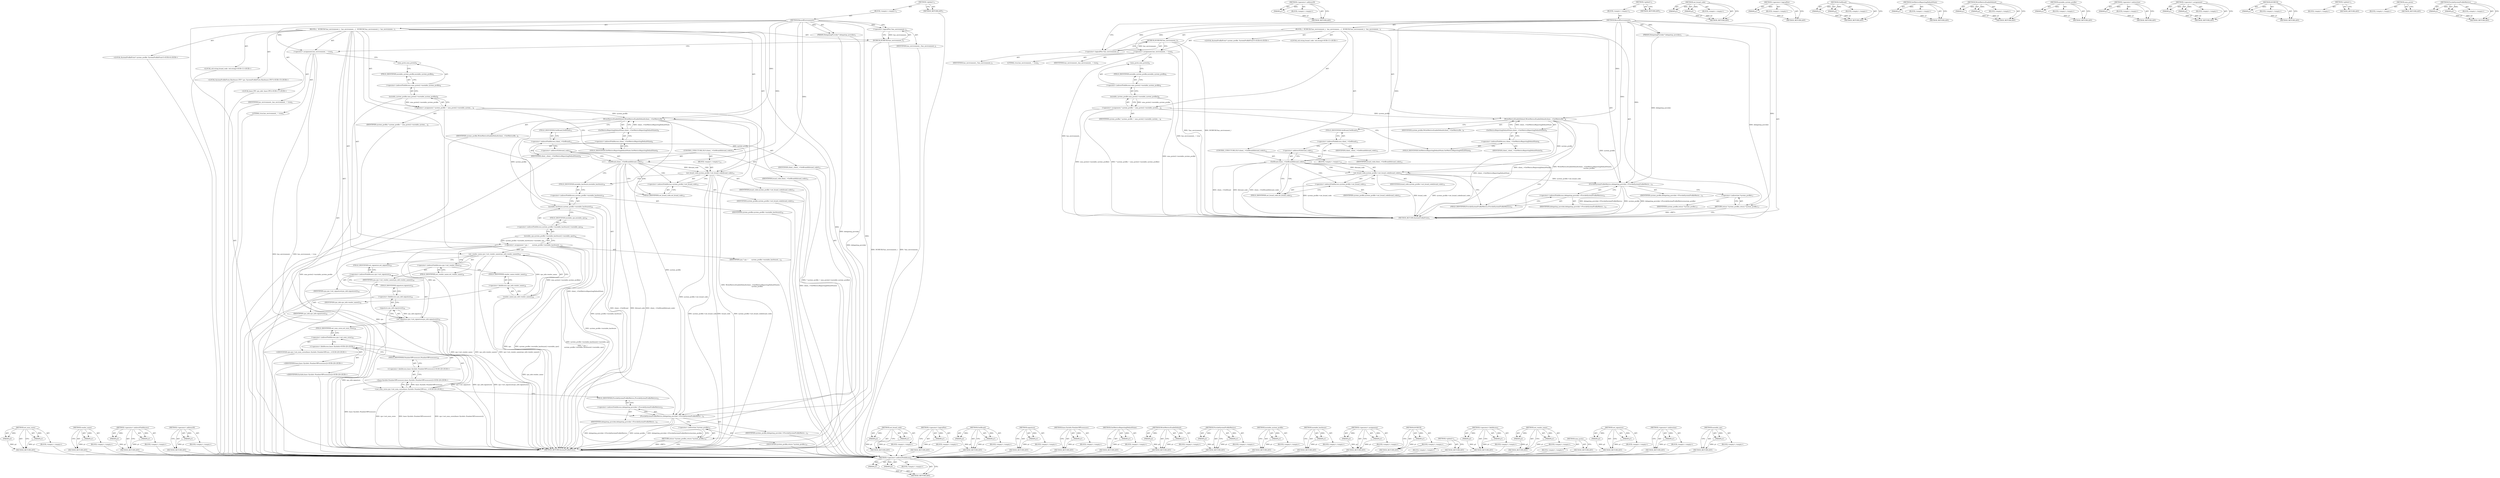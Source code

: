 digraph "ProvideSystemProfileMetrics" {
vulnerable_199 [label=<(METHOD,set_num_cores)>];
vulnerable_200 [label=<(PARAM,p1)>];
vulnerable_201 [label=<(PARAM,p2)>];
vulnerable_202 [label=<(BLOCK,&lt;empty&gt;,&lt;empty&gt;)>];
vulnerable_203 [label=<(METHOD_RETURN,ANY)>];
vulnerable_181 [label=<(METHOD,vendor_name)>];
vulnerable_182 [label=<(PARAM,p1)>];
vulnerable_183 [label=<(BLOCK,&lt;empty&gt;,&lt;empty&gt;)>];
vulnerable_184 [label=<(METHOD_RETURN,ANY)>];
vulnerable_137 [label=<(METHOD,&lt;operator&gt;.indirectFieldAccess)>];
vulnerable_138 [label=<(PARAM,p1)>];
vulnerable_139 [label=<(PARAM,p2)>];
vulnerable_140 [label=<(BLOCK,&lt;empty&gt;,&lt;empty&gt;)>];
vulnerable_141 [label=<(METHOD_RETURN,ANY)>];
vulnerable_159 [label=<(METHOD,&lt;operator&gt;.addressOf)>];
vulnerable_160 [label=<(PARAM,p1)>];
vulnerable_161 [label=<(BLOCK,&lt;empty&gt;,&lt;empty&gt;)>];
vulnerable_162 [label=<(METHOD_RETURN,ANY)>];
vulnerable_6 [label=<(METHOD,&lt;global&gt;)<SUB>1</SUB>>];
vulnerable_7 [label=<(BLOCK,&lt;empty&gt;,&lt;empty&gt;)<SUB>1</SUB>>];
vulnerable_8 [label=<(METHOD,RecordEnvironment)<SUB>1</SUB>>];
vulnerable_9 [label=<(PARAM,DelegatingProvider* delegating_provider)<SUB>2</SUB>>];
vulnerable_10 [label=<(BLOCK,{
  DCHECK(!has_environment_);
  has_environmen...,{
  DCHECK(!has_environment_);
  has_environmen...)<SUB>2</SUB>>];
vulnerable_11 [label=<(DCHECK,DCHECK(!has_environment_))<SUB>3</SUB>>];
vulnerable_12 [label=<(&lt;operator&gt;.logicalNot,!has_environment_)<SUB>3</SUB>>];
vulnerable_13 [label=<(IDENTIFIER,has_environment_,!has_environment_)<SUB>3</SUB>>];
vulnerable_14 [label=<(&lt;operator&gt;.assignment,has_environment_ = true)<SUB>4</SUB>>];
vulnerable_15 [label=<(IDENTIFIER,has_environment_,has_environment_ = true)<SUB>4</SUB>>];
vulnerable_16 [label=<(LITERAL,true,has_environment_ = true)<SUB>4</SUB>>];
vulnerable_17 [label="<(LOCAL,SystemProfileProto* system_profile: SystemProfileProto*)<SUB>6</SUB>>"];
vulnerable_18 [label=<(&lt;operator&gt;.assignment,* system_profile = uma_proto()-&gt;mutable_system_...)<SUB>6</SUB>>];
vulnerable_19 [label=<(IDENTIFIER,system_profile,* system_profile = uma_proto()-&gt;mutable_system_...)<SUB>6</SUB>>];
vulnerable_20 [label=<(mutable_system_profile,uma_proto()-&gt;mutable_system_profile())<SUB>6</SUB>>];
vulnerable_21 [label=<(&lt;operator&gt;.indirectFieldAccess,uma_proto()-&gt;mutable_system_profile)<SUB>6</SUB>>];
vulnerable_22 [label=<(uma_proto,uma_proto())<SUB>6</SUB>>];
vulnerable_23 [label=<(FIELD_IDENTIFIER,mutable_system_profile,mutable_system_profile)<SUB>6</SUB>>];
vulnerable_24 [label=<(WriteMetricsEnableDefault,WriteMetricsEnableDefault(client_-&gt;GetMetricsRe...)<SUB>8</SUB>>];
vulnerable_25 [label=<(GetMetricsReportingDefaultState,client_-&gt;GetMetricsReportingDefaultState())<SUB>8</SUB>>];
vulnerable_26 [label=<(&lt;operator&gt;.indirectFieldAccess,client_-&gt;GetMetricsReportingDefaultState)<SUB>8</SUB>>];
vulnerable_27 [label=<(IDENTIFIER,client_,client_-&gt;GetMetricsReportingDefaultState())<SUB>8</SUB>>];
vulnerable_28 [label=<(FIELD_IDENTIFIER,GetMetricsReportingDefaultState,GetMetricsReportingDefaultState)<SUB>8</SUB>>];
vulnerable_29 [label=<(IDENTIFIER,system_profile,WriteMetricsEnableDefault(client_-&gt;GetMetricsRe...)<SUB>9</SUB>>];
vulnerable_30 [label="<(LOCAL,std.string brand_code: std.string)<SUB>11</SUB>>"];
vulnerable_31 [label=<(CONTROL_STRUCTURE,IF,if (client_-&gt;GetBrand(&amp;brand_code)))<SUB>12</SUB>>];
vulnerable_32 [label=<(GetBrand,client_-&gt;GetBrand(&amp;brand_code))<SUB>12</SUB>>];
vulnerable_33 [label=<(&lt;operator&gt;.indirectFieldAccess,client_-&gt;GetBrand)<SUB>12</SUB>>];
vulnerable_34 [label=<(IDENTIFIER,client_,client_-&gt;GetBrand(&amp;brand_code))<SUB>12</SUB>>];
vulnerable_35 [label=<(FIELD_IDENTIFIER,GetBrand,GetBrand)<SUB>12</SUB>>];
vulnerable_36 [label=<(&lt;operator&gt;.addressOf,&amp;brand_code)<SUB>12</SUB>>];
vulnerable_37 [label=<(IDENTIFIER,brand_code,client_-&gt;GetBrand(&amp;brand_code))<SUB>12</SUB>>];
vulnerable_38 [label=<(BLOCK,&lt;empty&gt;,&lt;empty&gt;)<SUB>13</SUB>>];
vulnerable_39 [label=<(set_brand_code,system_profile-&gt;set_brand_code(brand_code))<SUB>13</SUB>>];
vulnerable_40 [label=<(&lt;operator&gt;.indirectFieldAccess,system_profile-&gt;set_brand_code)<SUB>13</SUB>>];
vulnerable_41 [label=<(IDENTIFIER,system_profile,system_profile-&gt;set_brand_code(brand_code))<SUB>13</SUB>>];
vulnerable_42 [label=<(FIELD_IDENTIFIER,set_brand_code,set_brand_code)<SUB>13</SUB>>];
vulnerable_43 [label=<(IDENTIFIER,brand_code,system_profile-&gt;set_brand_code(brand_code))<SUB>13</SUB>>];
vulnerable_44 [label="<(LOCAL,SystemProfileProto.Hardware.CPU* cpu: SystemProfileProto.Hardware.CPU*)<SUB>15</SUB>>"];
vulnerable_45 [label=<(&lt;operator&gt;.assignment,* cpu =
      system_profile-&gt;mutable_hardware(...)<SUB>15</SUB>>];
vulnerable_46 [label=<(IDENTIFIER,cpu,* cpu =
      system_profile-&gt;mutable_hardware(...)<SUB>15</SUB>>];
vulnerable_47 [label=<(mutable_cpu,system_profile-&gt;mutable_hardware()-&gt;mutable_cpu())<SUB>16</SUB>>];
vulnerable_48 [label=<(&lt;operator&gt;.indirectFieldAccess,system_profile-&gt;mutable_hardware()-&gt;mutable_cpu)<SUB>16</SUB>>];
vulnerable_49 [label=<(mutable_hardware,system_profile-&gt;mutable_hardware())<SUB>16</SUB>>];
vulnerable_50 [label=<(&lt;operator&gt;.indirectFieldAccess,system_profile-&gt;mutable_hardware)<SUB>16</SUB>>];
vulnerable_51 [label=<(IDENTIFIER,system_profile,system_profile-&gt;mutable_hardware())<SUB>16</SUB>>];
vulnerable_52 [label=<(FIELD_IDENTIFIER,mutable_hardware,mutable_hardware)<SUB>16</SUB>>];
vulnerable_53 [label=<(FIELD_IDENTIFIER,mutable_cpu,mutable_cpu)<SUB>16</SUB>>];
vulnerable_54 [label="<(LOCAL,base.CPU cpu_info: base.CPU)<SUB>17</SUB>>"];
vulnerable_55 [label=<(set_vendor_name,cpu-&gt;set_vendor_name(cpu_info.vendor_name()))<SUB>18</SUB>>];
vulnerable_56 [label=<(&lt;operator&gt;.indirectFieldAccess,cpu-&gt;set_vendor_name)<SUB>18</SUB>>];
vulnerable_57 [label=<(IDENTIFIER,cpu,cpu-&gt;set_vendor_name(cpu_info.vendor_name()))<SUB>18</SUB>>];
vulnerable_58 [label=<(FIELD_IDENTIFIER,set_vendor_name,set_vendor_name)<SUB>18</SUB>>];
vulnerable_59 [label=<(vendor_name,cpu_info.vendor_name())<SUB>18</SUB>>];
vulnerable_60 [label=<(&lt;operator&gt;.fieldAccess,cpu_info.vendor_name)<SUB>18</SUB>>];
vulnerable_61 [label=<(IDENTIFIER,cpu_info,cpu_info.vendor_name())<SUB>18</SUB>>];
vulnerable_62 [label=<(FIELD_IDENTIFIER,vendor_name,vendor_name)<SUB>18</SUB>>];
vulnerable_63 [label=<(set_signature,cpu-&gt;set_signature(cpu_info.signature()))<SUB>19</SUB>>];
vulnerable_64 [label=<(&lt;operator&gt;.indirectFieldAccess,cpu-&gt;set_signature)<SUB>19</SUB>>];
vulnerable_65 [label=<(IDENTIFIER,cpu,cpu-&gt;set_signature(cpu_info.signature()))<SUB>19</SUB>>];
vulnerable_66 [label=<(FIELD_IDENTIFIER,set_signature,set_signature)<SUB>19</SUB>>];
vulnerable_67 [label=<(signature,cpu_info.signature())<SUB>19</SUB>>];
vulnerable_68 [label=<(&lt;operator&gt;.fieldAccess,cpu_info.signature)<SUB>19</SUB>>];
vulnerable_69 [label=<(IDENTIFIER,cpu_info,cpu_info.signature())<SUB>19</SUB>>];
vulnerable_70 [label=<(FIELD_IDENTIFIER,signature,signature)<SUB>19</SUB>>];
vulnerable_71 [label="<(set_num_cores,cpu-&gt;set_num_cores(base::SysInfo::NumberOfProce...)<SUB>20</SUB>>"];
vulnerable_72 [label=<(&lt;operator&gt;.indirectFieldAccess,cpu-&gt;set_num_cores)<SUB>20</SUB>>];
vulnerable_73 [label="<(IDENTIFIER,cpu,cpu-&gt;set_num_cores(base::SysInfo::NumberOfProce...)<SUB>20</SUB>>"];
vulnerable_74 [label=<(FIELD_IDENTIFIER,set_num_cores,set_num_cores)<SUB>20</SUB>>];
vulnerable_75 [label="<(base.SysInfo.NumberOfProcessors,base::SysInfo::NumberOfProcessors())<SUB>20</SUB>>"];
vulnerable_76 [label="<(&lt;operator&gt;.fieldAccess,base::SysInfo::NumberOfProcessors)<SUB>20</SUB>>"];
vulnerable_77 [label="<(&lt;operator&gt;.fieldAccess,base::SysInfo)<SUB>20</SUB>>"];
vulnerable_78 [label="<(IDENTIFIER,base,base::SysInfo::NumberOfProcessors())<SUB>20</SUB>>"];
vulnerable_79 [label="<(IDENTIFIER,SysInfo,base::SysInfo::NumberOfProcessors())<SUB>20</SUB>>"];
vulnerable_80 [label=<(FIELD_IDENTIFIER,NumberOfProcessors,NumberOfProcessors)<SUB>20</SUB>>];
vulnerable_81 [label=<(ProvideSystemProfileMetrics,delegating_provider-&gt;ProvideSystemProfileMetric...)<SUB>21</SUB>>];
vulnerable_82 [label=<(&lt;operator&gt;.indirectFieldAccess,delegating_provider-&gt;ProvideSystemProfileMetrics)<SUB>21</SUB>>];
vulnerable_83 [label=<(IDENTIFIER,delegating_provider,delegating_provider-&gt;ProvideSystemProfileMetric...)<SUB>21</SUB>>];
vulnerable_84 [label=<(FIELD_IDENTIFIER,ProvideSystemProfileMetrics,ProvideSystemProfileMetrics)<SUB>21</SUB>>];
vulnerable_85 [label=<(IDENTIFIER,system_profile,delegating_provider-&gt;ProvideSystemProfileMetric...)<SUB>21</SUB>>];
vulnerable_86 [label=<(RETURN,return *system_profile;,return *system_profile;)<SUB>23</SUB>>];
vulnerable_87 [label=<(&lt;operator&gt;.indirection,*system_profile)<SUB>23</SUB>>];
vulnerable_88 [label=<(IDENTIFIER,system_profile,return *system_profile;)<SUB>23</SUB>>];
vulnerable_89 [label=<(METHOD_RETURN,SystemProfileProto)<SUB>1</SUB>>];
vulnerable_91 [label=<(METHOD_RETURN,ANY)<SUB>1</SUB>>];
vulnerable_163 [label=<(METHOD,set_brand_code)>];
vulnerable_164 [label=<(PARAM,p1)>];
vulnerable_165 [label=<(PARAM,p2)>];
vulnerable_166 [label=<(BLOCK,&lt;empty&gt;,&lt;empty&gt;)>];
vulnerable_167 [label=<(METHOD_RETURN,ANY)>];
vulnerable_124 [label=<(METHOD,&lt;operator&gt;.logicalNot)>];
vulnerable_125 [label=<(PARAM,p1)>];
vulnerable_126 [label=<(BLOCK,&lt;empty&gt;,&lt;empty&gt;)>];
vulnerable_127 [label=<(METHOD_RETURN,ANY)>];
vulnerable_154 [label=<(METHOD,GetBrand)>];
vulnerable_155 [label=<(PARAM,p1)>];
vulnerable_156 [label=<(PARAM,p2)>];
vulnerable_157 [label=<(BLOCK,&lt;empty&gt;,&lt;empty&gt;)>];
vulnerable_158 [label=<(METHOD_RETURN,ANY)>];
vulnerable_195 [label=<(METHOD,signature)>];
vulnerable_196 [label=<(PARAM,p1)>];
vulnerable_197 [label=<(BLOCK,&lt;empty&gt;,&lt;empty&gt;)>];
vulnerable_198 [label=<(METHOD_RETURN,ANY)>];
vulnerable_204 [label=<(METHOD,base.SysInfo.NumberOfProcessors)>];
vulnerable_205 [label=<(PARAM,p1)>];
vulnerable_206 [label=<(BLOCK,&lt;empty&gt;,&lt;empty&gt;)>];
vulnerable_207 [label=<(METHOD_RETURN,ANY)>];
vulnerable_150 [label=<(METHOD,GetMetricsReportingDefaultState)>];
vulnerable_151 [label=<(PARAM,p1)>];
vulnerable_152 [label=<(BLOCK,&lt;empty&gt;,&lt;empty&gt;)>];
vulnerable_153 [label=<(METHOD_RETURN,ANY)>];
vulnerable_145 [label=<(METHOD,WriteMetricsEnableDefault)>];
vulnerable_146 [label=<(PARAM,p1)>];
vulnerable_147 [label=<(PARAM,p2)>];
vulnerable_148 [label=<(BLOCK,&lt;empty&gt;,&lt;empty&gt;)>];
vulnerable_149 [label=<(METHOD_RETURN,ANY)>];
vulnerable_208 [label=<(METHOD,ProvideSystemProfileMetrics)>];
vulnerable_209 [label=<(PARAM,p1)>];
vulnerable_210 [label=<(PARAM,p2)>];
vulnerable_211 [label=<(BLOCK,&lt;empty&gt;,&lt;empty&gt;)>];
vulnerable_212 [label=<(METHOD_RETURN,ANY)>];
vulnerable_133 [label=<(METHOD,mutable_system_profile)>];
vulnerable_134 [label=<(PARAM,p1)>];
vulnerable_135 [label=<(BLOCK,&lt;empty&gt;,&lt;empty&gt;)>];
vulnerable_136 [label=<(METHOD_RETURN,ANY)>];
vulnerable_172 [label=<(METHOD,mutable_hardware)>];
vulnerable_173 [label=<(PARAM,p1)>];
vulnerable_174 [label=<(BLOCK,&lt;empty&gt;,&lt;empty&gt;)>];
vulnerable_175 [label=<(METHOD_RETURN,ANY)>];
vulnerable_128 [label=<(METHOD,&lt;operator&gt;.assignment)>];
vulnerable_129 [label=<(PARAM,p1)>];
vulnerable_130 [label=<(PARAM,p2)>];
vulnerable_131 [label=<(BLOCK,&lt;empty&gt;,&lt;empty&gt;)>];
vulnerable_132 [label=<(METHOD_RETURN,ANY)>];
vulnerable_120 [label=<(METHOD,DCHECK)>];
vulnerable_121 [label=<(PARAM,p1)>];
vulnerable_122 [label=<(BLOCK,&lt;empty&gt;,&lt;empty&gt;)>];
vulnerable_123 [label=<(METHOD_RETURN,ANY)>];
vulnerable_114 [label=<(METHOD,&lt;global&gt;)<SUB>1</SUB>>];
vulnerable_115 [label=<(BLOCK,&lt;empty&gt;,&lt;empty&gt;)>];
vulnerable_116 [label=<(METHOD_RETURN,ANY)>];
vulnerable_185 [label=<(METHOD,&lt;operator&gt;.fieldAccess)>];
vulnerable_186 [label=<(PARAM,p1)>];
vulnerable_187 [label=<(PARAM,p2)>];
vulnerable_188 [label=<(BLOCK,&lt;empty&gt;,&lt;empty&gt;)>];
vulnerable_189 [label=<(METHOD_RETURN,ANY)>];
vulnerable_176 [label=<(METHOD,set_vendor_name)>];
vulnerable_177 [label=<(PARAM,p1)>];
vulnerable_178 [label=<(PARAM,p2)>];
vulnerable_179 [label=<(BLOCK,&lt;empty&gt;,&lt;empty&gt;)>];
vulnerable_180 [label=<(METHOD_RETURN,ANY)>];
vulnerable_142 [label=<(METHOD,uma_proto)>];
vulnerable_143 [label=<(BLOCK,&lt;empty&gt;,&lt;empty&gt;)>];
vulnerable_144 [label=<(METHOD_RETURN,ANY)>];
vulnerable_190 [label=<(METHOD,set_signature)>];
vulnerable_191 [label=<(PARAM,p1)>];
vulnerable_192 [label=<(PARAM,p2)>];
vulnerable_193 [label=<(BLOCK,&lt;empty&gt;,&lt;empty&gt;)>];
vulnerable_194 [label=<(METHOD_RETURN,ANY)>];
vulnerable_213 [label=<(METHOD,&lt;operator&gt;.indirection)>];
vulnerable_214 [label=<(PARAM,p1)>];
vulnerable_215 [label=<(BLOCK,&lt;empty&gt;,&lt;empty&gt;)>];
vulnerable_216 [label=<(METHOD_RETURN,ANY)>];
vulnerable_168 [label=<(METHOD,mutable_cpu)>];
vulnerable_169 [label=<(PARAM,p1)>];
vulnerable_170 [label=<(BLOCK,&lt;empty&gt;,&lt;empty&gt;)>];
vulnerable_171 [label=<(METHOD_RETURN,ANY)>];
fixed_94 [label=<(METHOD,&lt;operator&gt;.indirectFieldAccess)>];
fixed_95 [label=<(PARAM,p1)>];
fixed_96 [label=<(PARAM,p2)>];
fixed_97 [label=<(BLOCK,&lt;empty&gt;,&lt;empty&gt;)>];
fixed_98 [label=<(METHOD_RETURN,ANY)>];
fixed_116 [label=<(METHOD,&lt;operator&gt;.addressOf)>];
fixed_117 [label=<(PARAM,p1)>];
fixed_118 [label=<(BLOCK,&lt;empty&gt;,&lt;empty&gt;)>];
fixed_119 [label=<(METHOD_RETURN,ANY)>];
fixed_6 [label=<(METHOD,&lt;global&gt;)<SUB>1</SUB>>];
fixed_7 [label=<(BLOCK,&lt;empty&gt;,&lt;empty&gt;)<SUB>1</SUB>>];
fixed_8 [label=<(METHOD,RecordEnvironment)<SUB>1</SUB>>];
fixed_9 [label=<(PARAM,DelegatingProvider* delegating_provider)<SUB>2</SUB>>];
fixed_10 [label=<(BLOCK,{
  DCHECK(!has_environment_);
  has_environmen...,{
  DCHECK(!has_environment_);
  has_environmen...)<SUB>2</SUB>>];
fixed_11 [label=<(DCHECK,DCHECK(!has_environment_))<SUB>3</SUB>>];
fixed_12 [label=<(&lt;operator&gt;.logicalNot,!has_environment_)<SUB>3</SUB>>];
fixed_13 [label=<(IDENTIFIER,has_environment_,!has_environment_)<SUB>3</SUB>>];
fixed_14 [label=<(&lt;operator&gt;.assignment,has_environment_ = true)<SUB>4</SUB>>];
fixed_15 [label=<(IDENTIFIER,has_environment_,has_environment_ = true)<SUB>4</SUB>>];
fixed_16 [label=<(LITERAL,true,has_environment_ = true)<SUB>4</SUB>>];
fixed_17 [label="<(LOCAL,SystemProfileProto* system_profile: SystemProfileProto*)<SUB>6</SUB>>"];
fixed_18 [label=<(&lt;operator&gt;.assignment,* system_profile = uma_proto()-&gt;mutable_system_...)<SUB>6</SUB>>];
fixed_19 [label=<(IDENTIFIER,system_profile,* system_profile = uma_proto()-&gt;mutable_system_...)<SUB>6</SUB>>];
fixed_20 [label=<(mutable_system_profile,uma_proto()-&gt;mutable_system_profile())<SUB>6</SUB>>];
fixed_21 [label=<(&lt;operator&gt;.indirectFieldAccess,uma_proto()-&gt;mutable_system_profile)<SUB>6</SUB>>];
fixed_22 [label=<(uma_proto,uma_proto())<SUB>6</SUB>>];
fixed_23 [label=<(FIELD_IDENTIFIER,mutable_system_profile,mutable_system_profile)<SUB>6</SUB>>];
fixed_24 [label=<(WriteMetricsEnableDefault,WriteMetricsEnableDefault(client_-&gt;GetMetricsRe...)<SUB>8</SUB>>];
fixed_25 [label=<(GetMetricsReportingDefaultState,client_-&gt;GetMetricsReportingDefaultState())<SUB>8</SUB>>];
fixed_26 [label=<(&lt;operator&gt;.indirectFieldAccess,client_-&gt;GetMetricsReportingDefaultState)<SUB>8</SUB>>];
fixed_27 [label=<(IDENTIFIER,client_,client_-&gt;GetMetricsReportingDefaultState())<SUB>8</SUB>>];
fixed_28 [label=<(FIELD_IDENTIFIER,GetMetricsReportingDefaultState,GetMetricsReportingDefaultState)<SUB>8</SUB>>];
fixed_29 [label=<(IDENTIFIER,system_profile,WriteMetricsEnableDefault(client_-&gt;GetMetricsRe...)<SUB>9</SUB>>];
fixed_30 [label="<(LOCAL,std.string brand_code: std.string)<SUB>11</SUB>>"];
fixed_31 [label=<(CONTROL_STRUCTURE,IF,if (client_-&gt;GetBrand(&amp;brand_code)))<SUB>12</SUB>>];
fixed_32 [label=<(GetBrand,client_-&gt;GetBrand(&amp;brand_code))<SUB>12</SUB>>];
fixed_33 [label=<(&lt;operator&gt;.indirectFieldAccess,client_-&gt;GetBrand)<SUB>12</SUB>>];
fixed_34 [label=<(IDENTIFIER,client_,client_-&gt;GetBrand(&amp;brand_code))<SUB>12</SUB>>];
fixed_35 [label=<(FIELD_IDENTIFIER,GetBrand,GetBrand)<SUB>12</SUB>>];
fixed_36 [label=<(&lt;operator&gt;.addressOf,&amp;brand_code)<SUB>12</SUB>>];
fixed_37 [label=<(IDENTIFIER,brand_code,client_-&gt;GetBrand(&amp;brand_code))<SUB>12</SUB>>];
fixed_38 [label=<(BLOCK,&lt;empty&gt;,&lt;empty&gt;)<SUB>13</SUB>>];
fixed_39 [label=<(set_brand_code,system_profile-&gt;set_brand_code(brand_code))<SUB>13</SUB>>];
fixed_40 [label=<(&lt;operator&gt;.indirectFieldAccess,system_profile-&gt;set_brand_code)<SUB>13</SUB>>];
fixed_41 [label=<(IDENTIFIER,system_profile,system_profile-&gt;set_brand_code(brand_code))<SUB>13</SUB>>];
fixed_42 [label=<(FIELD_IDENTIFIER,set_brand_code,set_brand_code)<SUB>13</SUB>>];
fixed_43 [label=<(IDENTIFIER,brand_code,system_profile-&gt;set_brand_code(brand_code))<SUB>13</SUB>>];
fixed_44 [label=<(ProvideSystemProfileMetrics,delegating_provider-&gt;ProvideSystemProfileMetric...)<SUB>15</SUB>>];
fixed_45 [label=<(&lt;operator&gt;.indirectFieldAccess,delegating_provider-&gt;ProvideSystemProfileMetrics)<SUB>15</SUB>>];
fixed_46 [label=<(IDENTIFIER,delegating_provider,delegating_provider-&gt;ProvideSystemProfileMetric...)<SUB>15</SUB>>];
fixed_47 [label=<(FIELD_IDENTIFIER,ProvideSystemProfileMetrics,ProvideSystemProfileMetrics)<SUB>15</SUB>>];
fixed_48 [label=<(IDENTIFIER,system_profile,delegating_provider-&gt;ProvideSystemProfileMetric...)<SUB>15</SUB>>];
fixed_49 [label=<(RETURN,return *system_profile;,return *system_profile;)<SUB>17</SUB>>];
fixed_50 [label=<(&lt;operator&gt;.indirection,*system_profile)<SUB>17</SUB>>];
fixed_51 [label=<(IDENTIFIER,system_profile,return *system_profile;)<SUB>17</SUB>>];
fixed_52 [label=<(METHOD_RETURN,SystemProfileProto)<SUB>1</SUB>>];
fixed_54 [label=<(METHOD_RETURN,ANY)<SUB>1</SUB>>];
fixed_120 [label=<(METHOD,set_brand_code)>];
fixed_121 [label=<(PARAM,p1)>];
fixed_122 [label=<(PARAM,p2)>];
fixed_123 [label=<(BLOCK,&lt;empty&gt;,&lt;empty&gt;)>];
fixed_124 [label=<(METHOD_RETURN,ANY)>];
fixed_81 [label=<(METHOD,&lt;operator&gt;.logicalNot)>];
fixed_82 [label=<(PARAM,p1)>];
fixed_83 [label=<(BLOCK,&lt;empty&gt;,&lt;empty&gt;)>];
fixed_84 [label=<(METHOD_RETURN,ANY)>];
fixed_111 [label=<(METHOD,GetBrand)>];
fixed_112 [label=<(PARAM,p1)>];
fixed_113 [label=<(PARAM,p2)>];
fixed_114 [label=<(BLOCK,&lt;empty&gt;,&lt;empty&gt;)>];
fixed_115 [label=<(METHOD_RETURN,ANY)>];
fixed_107 [label=<(METHOD,GetMetricsReportingDefaultState)>];
fixed_108 [label=<(PARAM,p1)>];
fixed_109 [label=<(BLOCK,&lt;empty&gt;,&lt;empty&gt;)>];
fixed_110 [label=<(METHOD_RETURN,ANY)>];
fixed_102 [label=<(METHOD,WriteMetricsEnableDefault)>];
fixed_103 [label=<(PARAM,p1)>];
fixed_104 [label=<(PARAM,p2)>];
fixed_105 [label=<(BLOCK,&lt;empty&gt;,&lt;empty&gt;)>];
fixed_106 [label=<(METHOD_RETURN,ANY)>];
fixed_90 [label=<(METHOD,mutable_system_profile)>];
fixed_91 [label=<(PARAM,p1)>];
fixed_92 [label=<(BLOCK,&lt;empty&gt;,&lt;empty&gt;)>];
fixed_93 [label=<(METHOD_RETURN,ANY)>];
fixed_130 [label=<(METHOD,&lt;operator&gt;.indirection)>];
fixed_131 [label=<(PARAM,p1)>];
fixed_132 [label=<(BLOCK,&lt;empty&gt;,&lt;empty&gt;)>];
fixed_133 [label=<(METHOD_RETURN,ANY)>];
fixed_85 [label=<(METHOD,&lt;operator&gt;.assignment)>];
fixed_86 [label=<(PARAM,p1)>];
fixed_87 [label=<(PARAM,p2)>];
fixed_88 [label=<(BLOCK,&lt;empty&gt;,&lt;empty&gt;)>];
fixed_89 [label=<(METHOD_RETURN,ANY)>];
fixed_77 [label=<(METHOD,DCHECK)>];
fixed_78 [label=<(PARAM,p1)>];
fixed_79 [label=<(BLOCK,&lt;empty&gt;,&lt;empty&gt;)>];
fixed_80 [label=<(METHOD_RETURN,ANY)>];
fixed_71 [label=<(METHOD,&lt;global&gt;)<SUB>1</SUB>>];
fixed_72 [label=<(BLOCK,&lt;empty&gt;,&lt;empty&gt;)>];
fixed_73 [label=<(METHOD_RETURN,ANY)>];
fixed_99 [label=<(METHOD,uma_proto)>];
fixed_100 [label=<(BLOCK,&lt;empty&gt;,&lt;empty&gt;)>];
fixed_101 [label=<(METHOD_RETURN,ANY)>];
fixed_125 [label=<(METHOD,ProvideSystemProfileMetrics)>];
fixed_126 [label=<(PARAM,p1)>];
fixed_127 [label=<(PARAM,p2)>];
fixed_128 [label=<(BLOCK,&lt;empty&gt;,&lt;empty&gt;)>];
fixed_129 [label=<(METHOD_RETURN,ANY)>];
vulnerable_199 -> vulnerable_200  [key=0, label="AST: "];
vulnerable_199 -> vulnerable_200  [key=1, label="DDG: "];
vulnerable_199 -> vulnerable_202  [key=0, label="AST: "];
vulnerable_199 -> vulnerable_201  [key=0, label="AST: "];
vulnerable_199 -> vulnerable_201  [key=1, label="DDG: "];
vulnerable_199 -> vulnerable_203  [key=0, label="AST: "];
vulnerable_199 -> vulnerable_203  [key=1, label="CFG: "];
vulnerable_200 -> vulnerable_203  [key=0, label="DDG: p1"];
vulnerable_201 -> vulnerable_203  [key=0, label="DDG: p2"];
vulnerable_202 -> fixed_94  [key=0];
vulnerable_203 -> fixed_94  [key=0];
vulnerable_181 -> vulnerable_182  [key=0, label="AST: "];
vulnerable_181 -> vulnerable_182  [key=1, label="DDG: "];
vulnerable_181 -> vulnerable_183  [key=0, label="AST: "];
vulnerable_181 -> vulnerable_184  [key=0, label="AST: "];
vulnerable_181 -> vulnerable_184  [key=1, label="CFG: "];
vulnerable_182 -> vulnerable_184  [key=0, label="DDG: p1"];
vulnerable_183 -> fixed_94  [key=0];
vulnerable_184 -> fixed_94  [key=0];
vulnerable_137 -> vulnerable_138  [key=0, label="AST: "];
vulnerable_137 -> vulnerable_138  [key=1, label="DDG: "];
vulnerable_137 -> vulnerable_140  [key=0, label="AST: "];
vulnerable_137 -> vulnerable_139  [key=0, label="AST: "];
vulnerable_137 -> vulnerable_139  [key=1, label="DDG: "];
vulnerable_137 -> vulnerable_141  [key=0, label="AST: "];
vulnerable_137 -> vulnerable_141  [key=1, label="CFG: "];
vulnerable_138 -> vulnerable_141  [key=0, label="DDG: p1"];
vulnerable_139 -> vulnerable_141  [key=0, label="DDG: p2"];
vulnerable_140 -> fixed_94  [key=0];
vulnerable_141 -> fixed_94  [key=0];
vulnerable_159 -> vulnerable_160  [key=0, label="AST: "];
vulnerable_159 -> vulnerable_160  [key=1, label="DDG: "];
vulnerable_159 -> vulnerable_161  [key=0, label="AST: "];
vulnerable_159 -> vulnerable_162  [key=0, label="AST: "];
vulnerable_159 -> vulnerable_162  [key=1, label="CFG: "];
vulnerable_160 -> vulnerable_162  [key=0, label="DDG: p1"];
vulnerable_161 -> fixed_94  [key=0];
vulnerable_162 -> fixed_94  [key=0];
vulnerable_6 -> vulnerable_7  [key=0, label="AST: "];
vulnerable_6 -> vulnerable_91  [key=0, label="AST: "];
vulnerable_6 -> vulnerable_91  [key=1, label="CFG: "];
vulnerable_7 -> vulnerable_8  [key=0, label="AST: "];
vulnerable_8 -> vulnerable_9  [key=0, label="AST: "];
vulnerable_8 -> vulnerable_9  [key=1, label="DDG: "];
vulnerable_8 -> vulnerable_10  [key=0, label="AST: "];
vulnerable_8 -> vulnerable_89  [key=0, label="AST: "];
vulnerable_8 -> vulnerable_12  [key=0, label="CFG: "];
vulnerable_8 -> vulnerable_12  [key=1, label="DDG: "];
vulnerable_8 -> vulnerable_14  [key=0, label="DDG: "];
vulnerable_8 -> vulnerable_86  [key=0, label="DDG: "];
vulnerable_8 -> vulnerable_24  [key=0, label="DDG: "];
vulnerable_8 -> vulnerable_81  [key=0, label="DDG: "];
vulnerable_8 -> vulnerable_32  [key=0, label="DDG: "];
vulnerable_8 -> vulnerable_39  [key=0, label="DDG: "];
vulnerable_9 -> vulnerable_89  [key=0, label="DDG: delegating_provider"];
vulnerable_9 -> vulnerable_81  [key=0, label="DDG: delegating_provider"];
vulnerable_10 -> vulnerable_11  [key=0, label="AST: "];
vulnerable_10 -> vulnerable_14  [key=0, label="AST: "];
vulnerable_10 -> vulnerable_17  [key=0, label="AST: "];
vulnerable_10 -> vulnerable_18  [key=0, label="AST: "];
vulnerable_10 -> vulnerable_24  [key=0, label="AST: "];
vulnerable_10 -> vulnerable_30  [key=0, label="AST: "];
vulnerable_10 -> vulnerable_31  [key=0, label="AST: "];
vulnerable_10 -> vulnerable_44  [key=0, label="AST: "];
vulnerable_10 -> vulnerable_45  [key=0, label="AST: "];
vulnerable_10 -> vulnerable_54  [key=0, label="AST: "];
vulnerable_10 -> vulnerable_55  [key=0, label="AST: "];
vulnerable_10 -> vulnerable_63  [key=0, label="AST: "];
vulnerable_10 -> vulnerable_71  [key=0, label="AST: "];
vulnerable_10 -> vulnerable_81  [key=0, label="AST: "];
vulnerable_10 -> vulnerable_86  [key=0, label="AST: "];
vulnerable_11 -> vulnerable_12  [key=0, label="AST: "];
vulnerable_11 -> vulnerable_14  [key=0, label="CFG: "];
vulnerable_11 -> vulnerable_89  [key=0, label="DDG: !has_environment_"];
vulnerable_11 -> vulnerable_89  [key=1, label="DDG: DCHECK(!has_environment_)"];
vulnerable_12 -> vulnerable_13  [key=0, label="AST: "];
vulnerable_12 -> vulnerable_11  [key=0, label="CFG: "];
vulnerable_12 -> vulnerable_11  [key=1, label="DDG: has_environment_"];
vulnerable_13 -> fixed_94  [key=0];
vulnerable_14 -> vulnerable_15  [key=0, label="AST: "];
vulnerable_14 -> vulnerable_16  [key=0, label="AST: "];
vulnerable_14 -> vulnerable_22  [key=0, label="CFG: "];
vulnerable_14 -> vulnerable_89  [key=0, label="DDG: has_environment_"];
vulnerable_14 -> vulnerable_89  [key=1, label="DDG: has_environment_ = true"];
vulnerable_15 -> fixed_94  [key=0];
vulnerable_16 -> fixed_94  [key=0];
vulnerable_17 -> fixed_94  [key=0];
vulnerable_18 -> vulnerable_19  [key=0, label="AST: "];
vulnerable_18 -> vulnerable_20  [key=0, label="AST: "];
vulnerable_18 -> vulnerable_28  [key=0, label="CFG: "];
vulnerable_18 -> vulnerable_89  [key=0, label="DDG: uma_proto()-&gt;mutable_system_profile()"];
vulnerable_18 -> vulnerable_89  [key=1, label="DDG: * system_profile = uma_proto()-&gt;mutable_system_profile()"];
vulnerable_18 -> vulnerable_24  [key=0, label="DDG: system_profile"];
vulnerable_19 -> fixed_94  [key=0];
vulnerable_20 -> vulnerable_21  [key=0, label="AST: "];
vulnerable_20 -> vulnerable_18  [key=0, label="CFG: "];
vulnerable_20 -> vulnerable_18  [key=1, label="DDG: uma_proto()-&gt;mutable_system_profile"];
vulnerable_20 -> vulnerable_89  [key=0, label="DDG: uma_proto()-&gt;mutable_system_profile"];
vulnerable_21 -> vulnerable_22  [key=0, label="AST: "];
vulnerable_21 -> vulnerable_23  [key=0, label="AST: "];
vulnerable_21 -> vulnerable_20  [key=0, label="CFG: "];
vulnerable_22 -> vulnerable_23  [key=0, label="CFG: "];
vulnerable_23 -> vulnerable_21  [key=0, label="CFG: "];
vulnerable_24 -> vulnerable_25  [key=0, label="AST: "];
vulnerable_24 -> vulnerable_29  [key=0, label="AST: "];
vulnerable_24 -> vulnerable_35  [key=0, label="CFG: "];
vulnerable_24 -> vulnerable_89  [key=0, label="DDG: client_-&gt;GetMetricsReportingDefaultState()"];
vulnerable_24 -> vulnerable_89  [key=1, label="DDG: WriteMetricsEnableDefault(client_-&gt;GetMetricsReportingDefaultState(),
                            system_profile)"];
vulnerable_24 -> vulnerable_81  [key=0, label="DDG: system_profile"];
vulnerable_24 -> vulnerable_39  [key=0, label="DDG: system_profile"];
vulnerable_24 -> vulnerable_49  [key=0, label="DDG: system_profile"];
vulnerable_25 -> vulnerable_26  [key=0, label="AST: "];
vulnerable_25 -> vulnerable_24  [key=0, label="CFG: "];
vulnerable_25 -> vulnerable_24  [key=1, label="DDG: client_-&gt;GetMetricsReportingDefaultState"];
vulnerable_25 -> vulnerable_89  [key=0, label="DDG: client_-&gt;GetMetricsReportingDefaultState"];
vulnerable_26 -> vulnerable_27  [key=0, label="AST: "];
vulnerable_26 -> vulnerable_28  [key=0, label="AST: "];
vulnerable_26 -> vulnerable_25  [key=0, label="CFG: "];
vulnerable_27 -> fixed_94  [key=0];
vulnerable_28 -> vulnerable_26  [key=0, label="CFG: "];
vulnerable_29 -> fixed_94  [key=0];
vulnerable_30 -> fixed_94  [key=0];
vulnerable_31 -> vulnerable_32  [key=0, label="AST: "];
vulnerable_31 -> vulnerable_38  [key=0, label="AST: "];
vulnerable_32 -> vulnerable_33  [key=0, label="AST: "];
vulnerable_32 -> vulnerable_36  [key=0, label="AST: "];
vulnerable_32 -> vulnerable_42  [key=0, label="CFG: "];
vulnerable_32 -> vulnerable_42  [key=1, label="CDG: "];
vulnerable_32 -> vulnerable_52  [key=0, label="CFG: "];
vulnerable_32 -> vulnerable_89  [key=0, label="DDG: client_-&gt;GetBrand"];
vulnerable_32 -> vulnerable_89  [key=1, label="DDG: &amp;brand_code"];
vulnerable_32 -> vulnerable_89  [key=2, label="DDG: client_-&gt;GetBrand(&amp;brand_code)"];
vulnerable_32 -> vulnerable_39  [key=0, label="DDG: &amp;brand_code"];
vulnerable_32 -> vulnerable_39  [key=1, label="CDG: "];
vulnerable_32 -> vulnerable_40  [key=0, label="CDG: "];
vulnerable_33 -> vulnerable_34  [key=0, label="AST: "];
vulnerable_33 -> vulnerable_35  [key=0, label="AST: "];
vulnerable_33 -> vulnerable_36  [key=0, label="CFG: "];
vulnerable_34 -> fixed_94  [key=0];
vulnerable_35 -> vulnerable_33  [key=0, label="CFG: "];
vulnerable_36 -> vulnerable_37  [key=0, label="AST: "];
vulnerable_36 -> vulnerable_32  [key=0, label="CFG: "];
vulnerable_37 -> fixed_94  [key=0];
vulnerable_38 -> vulnerable_39  [key=0, label="AST: "];
vulnerable_39 -> vulnerable_40  [key=0, label="AST: "];
vulnerable_39 -> vulnerable_43  [key=0, label="AST: "];
vulnerable_39 -> vulnerable_52  [key=0, label="CFG: "];
vulnerable_39 -> vulnerable_89  [key=0, label="DDG: system_profile-&gt;set_brand_code"];
vulnerable_39 -> vulnerable_89  [key=1, label="DDG: brand_code"];
vulnerable_39 -> vulnerable_89  [key=2, label="DDG: system_profile-&gt;set_brand_code(brand_code)"];
vulnerable_39 -> vulnerable_81  [key=0, label="DDG: system_profile-&gt;set_brand_code"];
vulnerable_40 -> vulnerable_41  [key=0, label="AST: "];
vulnerable_40 -> vulnerable_42  [key=0, label="AST: "];
vulnerable_40 -> vulnerable_39  [key=0, label="CFG: "];
vulnerable_41 -> fixed_94  [key=0];
vulnerable_42 -> vulnerable_40  [key=0, label="CFG: "];
vulnerable_43 -> fixed_94  [key=0];
vulnerable_44 -> fixed_94  [key=0];
vulnerable_45 -> vulnerable_46  [key=0, label="AST: "];
vulnerable_45 -> vulnerable_47  [key=0, label="AST: "];
vulnerable_45 -> vulnerable_58  [key=0, label="CFG: "];
vulnerable_45 -> vulnerable_89  [key=0, label="DDG: cpu"];
vulnerable_45 -> vulnerable_89  [key=1, label="DDG: system_profile-&gt;mutable_hardware()-&gt;mutable_cpu()"];
vulnerable_45 -> vulnerable_89  [key=2, label="DDG: * cpu =
      system_profile-&gt;mutable_hardware()-&gt;mutable_cpu()"];
vulnerable_45 -> vulnerable_55  [key=0, label="DDG: cpu"];
vulnerable_45 -> vulnerable_63  [key=0, label="DDG: cpu"];
vulnerable_45 -> vulnerable_71  [key=0, label="DDG: cpu"];
vulnerable_46 -> fixed_94  [key=0];
vulnerable_47 -> vulnerable_48  [key=0, label="AST: "];
vulnerable_47 -> vulnerable_45  [key=0, label="CFG: "];
vulnerable_47 -> vulnerable_45  [key=1, label="DDG: system_profile-&gt;mutable_hardware()-&gt;mutable_cpu"];
vulnerable_47 -> vulnerable_89  [key=0, label="DDG: system_profile-&gt;mutable_hardware()-&gt;mutable_cpu"];
vulnerable_48 -> vulnerable_49  [key=0, label="AST: "];
vulnerable_48 -> vulnerable_53  [key=0, label="AST: "];
vulnerable_48 -> vulnerable_47  [key=0, label="CFG: "];
vulnerable_49 -> vulnerable_50  [key=0, label="AST: "];
vulnerable_49 -> vulnerable_53  [key=0, label="CFG: "];
vulnerable_49 -> vulnerable_89  [key=0, label="DDG: system_profile-&gt;mutable_hardware"];
vulnerable_49 -> vulnerable_81  [key=0, label="DDG: system_profile-&gt;mutable_hardware"];
vulnerable_50 -> vulnerable_51  [key=0, label="AST: "];
vulnerable_50 -> vulnerable_52  [key=0, label="AST: "];
vulnerable_50 -> vulnerable_49  [key=0, label="CFG: "];
vulnerable_51 -> fixed_94  [key=0];
vulnerable_52 -> vulnerable_50  [key=0, label="CFG: "];
vulnerable_53 -> vulnerable_48  [key=0, label="CFG: "];
vulnerable_54 -> fixed_94  [key=0];
vulnerable_55 -> vulnerable_56  [key=0, label="AST: "];
vulnerable_55 -> vulnerable_59  [key=0, label="AST: "];
vulnerable_55 -> vulnerable_66  [key=0, label="CFG: "];
vulnerable_55 -> vulnerable_89  [key=0, label="DDG: cpu-&gt;set_vendor_name"];
vulnerable_55 -> vulnerable_89  [key=1, label="DDG: cpu_info.vendor_name()"];
vulnerable_55 -> vulnerable_89  [key=2, label="DDG: cpu-&gt;set_vendor_name(cpu_info.vendor_name())"];
vulnerable_56 -> vulnerable_57  [key=0, label="AST: "];
vulnerable_56 -> vulnerable_58  [key=0, label="AST: "];
vulnerable_56 -> vulnerable_62  [key=0, label="CFG: "];
vulnerable_57 -> fixed_94  [key=0];
vulnerable_58 -> vulnerable_56  [key=0, label="CFG: "];
vulnerable_59 -> vulnerable_60  [key=0, label="AST: "];
vulnerable_59 -> vulnerable_55  [key=0, label="CFG: "];
vulnerable_59 -> vulnerable_55  [key=1, label="DDG: cpu_info.vendor_name"];
vulnerable_59 -> vulnerable_89  [key=0, label="DDG: cpu_info.vendor_name"];
vulnerable_60 -> vulnerable_61  [key=0, label="AST: "];
vulnerable_60 -> vulnerable_62  [key=0, label="AST: "];
vulnerable_60 -> vulnerable_59  [key=0, label="CFG: "];
vulnerable_61 -> fixed_94  [key=0];
vulnerable_62 -> vulnerable_60  [key=0, label="CFG: "];
vulnerable_63 -> vulnerable_64  [key=0, label="AST: "];
vulnerable_63 -> vulnerable_67  [key=0, label="AST: "];
vulnerable_63 -> vulnerable_74  [key=0, label="CFG: "];
vulnerable_63 -> vulnerable_89  [key=0, label="DDG: cpu-&gt;set_signature"];
vulnerable_63 -> vulnerable_89  [key=1, label="DDG: cpu_info.signature()"];
vulnerable_63 -> vulnerable_89  [key=2, label="DDG: cpu-&gt;set_signature(cpu_info.signature())"];
vulnerable_64 -> vulnerable_65  [key=0, label="AST: "];
vulnerable_64 -> vulnerable_66  [key=0, label="AST: "];
vulnerable_64 -> vulnerable_70  [key=0, label="CFG: "];
vulnerable_65 -> fixed_94  [key=0];
vulnerable_66 -> vulnerable_64  [key=0, label="CFG: "];
vulnerable_67 -> vulnerable_68  [key=0, label="AST: "];
vulnerable_67 -> vulnerable_63  [key=0, label="CFG: "];
vulnerable_67 -> vulnerable_63  [key=1, label="DDG: cpu_info.signature"];
vulnerable_67 -> vulnerable_89  [key=0, label="DDG: cpu_info.signature"];
vulnerable_68 -> vulnerable_69  [key=0, label="AST: "];
vulnerable_68 -> vulnerable_70  [key=0, label="AST: "];
vulnerable_68 -> vulnerable_67  [key=0, label="CFG: "];
vulnerable_69 -> fixed_94  [key=0];
vulnerable_70 -> vulnerable_68  [key=0, label="CFG: "];
vulnerable_71 -> vulnerable_72  [key=0, label="AST: "];
vulnerable_71 -> vulnerable_75  [key=0, label="AST: "];
vulnerable_71 -> vulnerable_84  [key=0, label="CFG: "];
vulnerable_71 -> vulnerable_89  [key=0, label="DDG: cpu-&gt;set_num_cores"];
vulnerable_71 -> vulnerable_89  [key=1, label="DDG: base::SysInfo::NumberOfProcessors()"];
vulnerable_71 -> vulnerable_89  [key=2, label="DDG: cpu-&gt;set_num_cores(base::SysInfo::NumberOfProcessors())"];
vulnerable_72 -> vulnerable_73  [key=0, label="AST: "];
vulnerable_72 -> vulnerable_74  [key=0, label="AST: "];
vulnerable_72 -> vulnerable_77  [key=0, label="CFG: "];
vulnerable_73 -> fixed_94  [key=0];
vulnerable_74 -> vulnerable_72  [key=0, label="CFG: "];
vulnerable_75 -> vulnerable_76  [key=0, label="AST: "];
vulnerable_75 -> vulnerable_71  [key=0, label="CFG: "];
vulnerable_75 -> vulnerable_71  [key=1, label="DDG: base::SysInfo::NumberOfProcessors"];
vulnerable_75 -> vulnerable_89  [key=0, label="DDG: base::SysInfo::NumberOfProcessors"];
vulnerable_76 -> vulnerable_77  [key=0, label="AST: "];
vulnerable_76 -> vulnerable_80  [key=0, label="AST: "];
vulnerable_76 -> vulnerable_75  [key=0, label="CFG: "];
vulnerable_77 -> vulnerable_78  [key=0, label="AST: "];
vulnerable_77 -> vulnerable_79  [key=0, label="AST: "];
vulnerable_77 -> vulnerable_80  [key=0, label="CFG: "];
vulnerable_78 -> fixed_94  [key=0];
vulnerable_79 -> fixed_94  [key=0];
vulnerable_80 -> vulnerable_76  [key=0, label="CFG: "];
vulnerable_81 -> vulnerable_82  [key=0, label="AST: "];
vulnerable_81 -> vulnerable_85  [key=0, label="AST: "];
vulnerable_81 -> vulnerable_87  [key=0, label="CFG: "];
vulnerable_81 -> vulnerable_89  [key=0, label="DDG: delegating_provider-&gt;ProvideSystemProfileMetrics"];
vulnerable_81 -> vulnerable_89  [key=1, label="DDG: system_profile"];
vulnerable_81 -> vulnerable_89  [key=2, label="DDG: delegating_provider-&gt;ProvideSystemProfileMetrics(system_profile)"];
vulnerable_82 -> vulnerable_83  [key=0, label="AST: "];
vulnerable_82 -> vulnerable_84  [key=0, label="AST: "];
vulnerable_82 -> vulnerable_81  [key=0, label="CFG: "];
vulnerable_83 -> fixed_94  [key=0];
vulnerable_84 -> vulnerable_82  [key=0, label="CFG: "];
vulnerable_85 -> fixed_94  [key=0];
vulnerable_86 -> vulnerable_87  [key=0, label="AST: "];
vulnerable_86 -> vulnerable_89  [key=0, label="CFG: "];
vulnerable_86 -> vulnerable_89  [key=1, label="DDG: &lt;RET&gt;"];
vulnerable_87 -> vulnerable_88  [key=0, label="AST: "];
vulnerable_87 -> vulnerable_86  [key=0, label="CFG: "];
vulnerable_88 -> fixed_94  [key=0];
vulnerable_89 -> fixed_94  [key=0];
vulnerable_91 -> fixed_94  [key=0];
vulnerable_163 -> vulnerable_164  [key=0, label="AST: "];
vulnerable_163 -> vulnerable_164  [key=1, label="DDG: "];
vulnerable_163 -> vulnerable_166  [key=0, label="AST: "];
vulnerable_163 -> vulnerable_165  [key=0, label="AST: "];
vulnerable_163 -> vulnerable_165  [key=1, label="DDG: "];
vulnerable_163 -> vulnerable_167  [key=0, label="AST: "];
vulnerable_163 -> vulnerable_167  [key=1, label="CFG: "];
vulnerable_164 -> vulnerable_167  [key=0, label="DDG: p1"];
vulnerable_165 -> vulnerable_167  [key=0, label="DDG: p2"];
vulnerable_166 -> fixed_94  [key=0];
vulnerable_167 -> fixed_94  [key=0];
vulnerable_124 -> vulnerable_125  [key=0, label="AST: "];
vulnerable_124 -> vulnerable_125  [key=1, label="DDG: "];
vulnerable_124 -> vulnerable_126  [key=0, label="AST: "];
vulnerable_124 -> vulnerable_127  [key=0, label="AST: "];
vulnerable_124 -> vulnerable_127  [key=1, label="CFG: "];
vulnerable_125 -> vulnerable_127  [key=0, label="DDG: p1"];
vulnerable_126 -> fixed_94  [key=0];
vulnerable_127 -> fixed_94  [key=0];
vulnerable_154 -> vulnerable_155  [key=0, label="AST: "];
vulnerable_154 -> vulnerable_155  [key=1, label="DDG: "];
vulnerable_154 -> vulnerable_157  [key=0, label="AST: "];
vulnerable_154 -> vulnerable_156  [key=0, label="AST: "];
vulnerable_154 -> vulnerable_156  [key=1, label="DDG: "];
vulnerable_154 -> vulnerable_158  [key=0, label="AST: "];
vulnerable_154 -> vulnerable_158  [key=1, label="CFG: "];
vulnerable_155 -> vulnerable_158  [key=0, label="DDG: p1"];
vulnerable_156 -> vulnerable_158  [key=0, label="DDG: p2"];
vulnerable_157 -> fixed_94  [key=0];
vulnerable_158 -> fixed_94  [key=0];
vulnerable_195 -> vulnerable_196  [key=0, label="AST: "];
vulnerable_195 -> vulnerable_196  [key=1, label="DDG: "];
vulnerable_195 -> vulnerable_197  [key=0, label="AST: "];
vulnerable_195 -> vulnerable_198  [key=0, label="AST: "];
vulnerable_195 -> vulnerable_198  [key=1, label="CFG: "];
vulnerable_196 -> vulnerable_198  [key=0, label="DDG: p1"];
vulnerable_197 -> fixed_94  [key=0];
vulnerable_198 -> fixed_94  [key=0];
vulnerable_204 -> vulnerable_205  [key=0, label="AST: "];
vulnerable_204 -> vulnerable_205  [key=1, label="DDG: "];
vulnerable_204 -> vulnerable_206  [key=0, label="AST: "];
vulnerable_204 -> vulnerable_207  [key=0, label="AST: "];
vulnerable_204 -> vulnerable_207  [key=1, label="CFG: "];
vulnerable_205 -> vulnerable_207  [key=0, label="DDG: p1"];
vulnerable_206 -> fixed_94  [key=0];
vulnerable_207 -> fixed_94  [key=0];
vulnerable_150 -> vulnerable_151  [key=0, label="AST: "];
vulnerable_150 -> vulnerable_151  [key=1, label="DDG: "];
vulnerable_150 -> vulnerable_152  [key=0, label="AST: "];
vulnerable_150 -> vulnerable_153  [key=0, label="AST: "];
vulnerable_150 -> vulnerable_153  [key=1, label="CFG: "];
vulnerable_151 -> vulnerable_153  [key=0, label="DDG: p1"];
vulnerable_152 -> fixed_94  [key=0];
vulnerable_153 -> fixed_94  [key=0];
vulnerable_145 -> vulnerable_146  [key=0, label="AST: "];
vulnerable_145 -> vulnerable_146  [key=1, label="DDG: "];
vulnerable_145 -> vulnerable_148  [key=0, label="AST: "];
vulnerable_145 -> vulnerable_147  [key=0, label="AST: "];
vulnerable_145 -> vulnerable_147  [key=1, label="DDG: "];
vulnerable_145 -> vulnerable_149  [key=0, label="AST: "];
vulnerable_145 -> vulnerable_149  [key=1, label="CFG: "];
vulnerable_146 -> vulnerable_149  [key=0, label="DDG: p1"];
vulnerable_147 -> vulnerable_149  [key=0, label="DDG: p2"];
vulnerable_148 -> fixed_94  [key=0];
vulnerable_149 -> fixed_94  [key=0];
vulnerable_208 -> vulnerable_209  [key=0, label="AST: "];
vulnerable_208 -> vulnerable_209  [key=1, label="DDG: "];
vulnerable_208 -> vulnerable_211  [key=0, label="AST: "];
vulnerable_208 -> vulnerable_210  [key=0, label="AST: "];
vulnerable_208 -> vulnerable_210  [key=1, label="DDG: "];
vulnerable_208 -> vulnerable_212  [key=0, label="AST: "];
vulnerable_208 -> vulnerable_212  [key=1, label="CFG: "];
vulnerable_209 -> vulnerable_212  [key=0, label="DDG: p1"];
vulnerable_210 -> vulnerable_212  [key=0, label="DDG: p2"];
vulnerable_211 -> fixed_94  [key=0];
vulnerable_212 -> fixed_94  [key=0];
vulnerable_133 -> vulnerable_134  [key=0, label="AST: "];
vulnerable_133 -> vulnerable_134  [key=1, label="DDG: "];
vulnerable_133 -> vulnerable_135  [key=0, label="AST: "];
vulnerable_133 -> vulnerable_136  [key=0, label="AST: "];
vulnerable_133 -> vulnerable_136  [key=1, label="CFG: "];
vulnerable_134 -> vulnerable_136  [key=0, label="DDG: p1"];
vulnerable_135 -> fixed_94  [key=0];
vulnerable_136 -> fixed_94  [key=0];
vulnerable_172 -> vulnerable_173  [key=0, label="AST: "];
vulnerable_172 -> vulnerable_173  [key=1, label="DDG: "];
vulnerable_172 -> vulnerable_174  [key=0, label="AST: "];
vulnerable_172 -> vulnerable_175  [key=0, label="AST: "];
vulnerable_172 -> vulnerable_175  [key=1, label="CFG: "];
vulnerable_173 -> vulnerable_175  [key=0, label="DDG: p1"];
vulnerable_174 -> fixed_94  [key=0];
vulnerable_175 -> fixed_94  [key=0];
vulnerable_128 -> vulnerable_129  [key=0, label="AST: "];
vulnerable_128 -> vulnerable_129  [key=1, label="DDG: "];
vulnerable_128 -> vulnerable_131  [key=0, label="AST: "];
vulnerable_128 -> vulnerable_130  [key=0, label="AST: "];
vulnerable_128 -> vulnerable_130  [key=1, label="DDG: "];
vulnerable_128 -> vulnerable_132  [key=0, label="AST: "];
vulnerable_128 -> vulnerable_132  [key=1, label="CFG: "];
vulnerable_129 -> vulnerable_132  [key=0, label="DDG: p1"];
vulnerable_130 -> vulnerable_132  [key=0, label="DDG: p2"];
vulnerable_131 -> fixed_94  [key=0];
vulnerable_132 -> fixed_94  [key=0];
vulnerable_120 -> vulnerable_121  [key=0, label="AST: "];
vulnerable_120 -> vulnerable_121  [key=1, label="DDG: "];
vulnerable_120 -> vulnerable_122  [key=0, label="AST: "];
vulnerable_120 -> vulnerable_123  [key=0, label="AST: "];
vulnerable_120 -> vulnerable_123  [key=1, label="CFG: "];
vulnerable_121 -> vulnerable_123  [key=0, label="DDG: p1"];
vulnerable_122 -> fixed_94  [key=0];
vulnerable_123 -> fixed_94  [key=0];
vulnerable_114 -> vulnerable_115  [key=0, label="AST: "];
vulnerable_114 -> vulnerable_116  [key=0, label="AST: "];
vulnerable_114 -> vulnerable_116  [key=1, label="CFG: "];
vulnerable_115 -> fixed_94  [key=0];
vulnerable_116 -> fixed_94  [key=0];
vulnerable_185 -> vulnerable_186  [key=0, label="AST: "];
vulnerable_185 -> vulnerable_186  [key=1, label="DDG: "];
vulnerable_185 -> vulnerable_188  [key=0, label="AST: "];
vulnerable_185 -> vulnerable_187  [key=0, label="AST: "];
vulnerable_185 -> vulnerable_187  [key=1, label="DDG: "];
vulnerable_185 -> vulnerable_189  [key=0, label="AST: "];
vulnerable_185 -> vulnerable_189  [key=1, label="CFG: "];
vulnerable_186 -> vulnerable_189  [key=0, label="DDG: p1"];
vulnerable_187 -> vulnerable_189  [key=0, label="DDG: p2"];
vulnerable_188 -> fixed_94  [key=0];
vulnerable_189 -> fixed_94  [key=0];
vulnerable_176 -> vulnerable_177  [key=0, label="AST: "];
vulnerable_176 -> vulnerable_177  [key=1, label="DDG: "];
vulnerable_176 -> vulnerable_179  [key=0, label="AST: "];
vulnerable_176 -> vulnerable_178  [key=0, label="AST: "];
vulnerable_176 -> vulnerable_178  [key=1, label="DDG: "];
vulnerable_176 -> vulnerable_180  [key=0, label="AST: "];
vulnerable_176 -> vulnerable_180  [key=1, label="CFG: "];
vulnerable_177 -> vulnerable_180  [key=0, label="DDG: p1"];
vulnerable_178 -> vulnerable_180  [key=0, label="DDG: p2"];
vulnerable_179 -> fixed_94  [key=0];
vulnerable_180 -> fixed_94  [key=0];
vulnerable_142 -> vulnerable_143  [key=0, label="AST: "];
vulnerable_142 -> vulnerable_144  [key=0, label="AST: "];
vulnerable_142 -> vulnerable_144  [key=1, label="CFG: "];
vulnerable_143 -> fixed_94  [key=0];
vulnerable_144 -> fixed_94  [key=0];
vulnerable_190 -> vulnerable_191  [key=0, label="AST: "];
vulnerable_190 -> vulnerable_191  [key=1, label="DDG: "];
vulnerable_190 -> vulnerable_193  [key=0, label="AST: "];
vulnerable_190 -> vulnerable_192  [key=0, label="AST: "];
vulnerable_190 -> vulnerable_192  [key=1, label="DDG: "];
vulnerable_190 -> vulnerable_194  [key=0, label="AST: "];
vulnerable_190 -> vulnerable_194  [key=1, label="CFG: "];
vulnerable_191 -> vulnerable_194  [key=0, label="DDG: p1"];
vulnerable_192 -> vulnerable_194  [key=0, label="DDG: p2"];
vulnerable_193 -> fixed_94  [key=0];
vulnerable_194 -> fixed_94  [key=0];
vulnerable_213 -> vulnerable_214  [key=0, label="AST: "];
vulnerable_213 -> vulnerable_214  [key=1, label="DDG: "];
vulnerable_213 -> vulnerable_215  [key=0, label="AST: "];
vulnerable_213 -> vulnerable_216  [key=0, label="AST: "];
vulnerable_213 -> vulnerable_216  [key=1, label="CFG: "];
vulnerable_214 -> vulnerable_216  [key=0, label="DDG: p1"];
vulnerable_215 -> fixed_94  [key=0];
vulnerable_216 -> fixed_94  [key=0];
vulnerable_168 -> vulnerable_169  [key=0, label="AST: "];
vulnerable_168 -> vulnerable_169  [key=1, label="DDG: "];
vulnerable_168 -> vulnerable_170  [key=0, label="AST: "];
vulnerable_168 -> vulnerable_171  [key=0, label="AST: "];
vulnerable_168 -> vulnerable_171  [key=1, label="CFG: "];
vulnerable_169 -> vulnerable_171  [key=0, label="DDG: p1"];
vulnerable_170 -> fixed_94  [key=0];
vulnerable_171 -> fixed_94  [key=0];
fixed_94 -> fixed_95  [key=0, label="AST: "];
fixed_94 -> fixed_95  [key=1, label="DDG: "];
fixed_94 -> fixed_97  [key=0, label="AST: "];
fixed_94 -> fixed_96  [key=0, label="AST: "];
fixed_94 -> fixed_96  [key=1, label="DDG: "];
fixed_94 -> fixed_98  [key=0, label="AST: "];
fixed_94 -> fixed_98  [key=1, label="CFG: "];
fixed_95 -> fixed_98  [key=0, label="DDG: p1"];
fixed_96 -> fixed_98  [key=0, label="DDG: p2"];
fixed_116 -> fixed_117  [key=0, label="AST: "];
fixed_116 -> fixed_117  [key=1, label="DDG: "];
fixed_116 -> fixed_118  [key=0, label="AST: "];
fixed_116 -> fixed_119  [key=0, label="AST: "];
fixed_116 -> fixed_119  [key=1, label="CFG: "];
fixed_117 -> fixed_119  [key=0, label="DDG: p1"];
fixed_6 -> fixed_7  [key=0, label="AST: "];
fixed_6 -> fixed_54  [key=0, label="AST: "];
fixed_6 -> fixed_54  [key=1, label="CFG: "];
fixed_7 -> fixed_8  [key=0, label="AST: "];
fixed_8 -> fixed_9  [key=0, label="AST: "];
fixed_8 -> fixed_9  [key=1, label="DDG: "];
fixed_8 -> fixed_10  [key=0, label="AST: "];
fixed_8 -> fixed_52  [key=0, label="AST: "];
fixed_8 -> fixed_12  [key=0, label="CFG: "];
fixed_8 -> fixed_12  [key=1, label="DDG: "];
fixed_8 -> fixed_14  [key=0, label="DDG: "];
fixed_8 -> fixed_49  [key=0, label="DDG: "];
fixed_8 -> fixed_24  [key=0, label="DDG: "];
fixed_8 -> fixed_44  [key=0, label="DDG: "];
fixed_8 -> fixed_32  [key=0, label="DDG: "];
fixed_8 -> fixed_39  [key=0, label="DDG: "];
fixed_9 -> fixed_52  [key=0, label="DDG: delegating_provider"];
fixed_9 -> fixed_44  [key=0, label="DDG: delegating_provider"];
fixed_10 -> fixed_11  [key=0, label="AST: "];
fixed_10 -> fixed_14  [key=0, label="AST: "];
fixed_10 -> fixed_17  [key=0, label="AST: "];
fixed_10 -> fixed_18  [key=0, label="AST: "];
fixed_10 -> fixed_24  [key=0, label="AST: "];
fixed_10 -> fixed_30  [key=0, label="AST: "];
fixed_10 -> fixed_31  [key=0, label="AST: "];
fixed_10 -> fixed_44  [key=0, label="AST: "];
fixed_10 -> fixed_49  [key=0, label="AST: "];
fixed_11 -> fixed_12  [key=0, label="AST: "];
fixed_11 -> fixed_14  [key=0, label="CFG: "];
fixed_11 -> fixed_52  [key=0, label="DDG: !has_environment_"];
fixed_11 -> fixed_52  [key=1, label="DDG: DCHECK(!has_environment_)"];
fixed_12 -> fixed_13  [key=0, label="AST: "];
fixed_12 -> fixed_11  [key=0, label="CFG: "];
fixed_12 -> fixed_11  [key=1, label="DDG: has_environment_"];
fixed_14 -> fixed_15  [key=0, label="AST: "];
fixed_14 -> fixed_16  [key=0, label="AST: "];
fixed_14 -> fixed_22  [key=0, label="CFG: "];
fixed_14 -> fixed_52  [key=0, label="DDG: has_environment_"];
fixed_14 -> fixed_52  [key=1, label="DDG: has_environment_ = true"];
fixed_18 -> fixed_19  [key=0, label="AST: "];
fixed_18 -> fixed_20  [key=0, label="AST: "];
fixed_18 -> fixed_28  [key=0, label="CFG: "];
fixed_18 -> fixed_52  [key=0, label="DDG: uma_proto()-&gt;mutable_system_profile()"];
fixed_18 -> fixed_52  [key=1, label="DDG: * system_profile = uma_proto()-&gt;mutable_system_profile()"];
fixed_18 -> fixed_24  [key=0, label="DDG: system_profile"];
fixed_20 -> fixed_21  [key=0, label="AST: "];
fixed_20 -> fixed_18  [key=0, label="CFG: "];
fixed_20 -> fixed_18  [key=1, label="DDG: uma_proto()-&gt;mutable_system_profile"];
fixed_20 -> fixed_52  [key=0, label="DDG: uma_proto()-&gt;mutable_system_profile"];
fixed_21 -> fixed_22  [key=0, label="AST: "];
fixed_21 -> fixed_23  [key=0, label="AST: "];
fixed_21 -> fixed_20  [key=0, label="CFG: "];
fixed_22 -> fixed_23  [key=0, label="CFG: "];
fixed_23 -> fixed_21  [key=0, label="CFG: "];
fixed_24 -> fixed_25  [key=0, label="AST: "];
fixed_24 -> fixed_29  [key=0, label="AST: "];
fixed_24 -> fixed_35  [key=0, label="CFG: "];
fixed_24 -> fixed_52  [key=0, label="DDG: client_-&gt;GetMetricsReportingDefaultState()"];
fixed_24 -> fixed_52  [key=1, label="DDG: WriteMetricsEnableDefault(client_-&gt;GetMetricsReportingDefaultState(),
                            system_profile)"];
fixed_24 -> fixed_44  [key=0, label="DDG: system_profile"];
fixed_24 -> fixed_39  [key=0, label="DDG: system_profile"];
fixed_25 -> fixed_26  [key=0, label="AST: "];
fixed_25 -> fixed_24  [key=0, label="CFG: "];
fixed_25 -> fixed_24  [key=1, label="DDG: client_-&gt;GetMetricsReportingDefaultState"];
fixed_25 -> fixed_52  [key=0, label="DDG: client_-&gt;GetMetricsReportingDefaultState"];
fixed_26 -> fixed_27  [key=0, label="AST: "];
fixed_26 -> fixed_28  [key=0, label="AST: "];
fixed_26 -> fixed_25  [key=0, label="CFG: "];
fixed_28 -> fixed_26  [key=0, label="CFG: "];
fixed_31 -> fixed_32  [key=0, label="AST: "];
fixed_31 -> fixed_38  [key=0, label="AST: "];
fixed_32 -> fixed_33  [key=0, label="AST: "];
fixed_32 -> fixed_36  [key=0, label="AST: "];
fixed_32 -> fixed_42  [key=0, label="CFG: "];
fixed_32 -> fixed_42  [key=1, label="CDG: "];
fixed_32 -> fixed_47  [key=0, label="CFG: "];
fixed_32 -> fixed_52  [key=0, label="DDG: client_-&gt;GetBrand"];
fixed_32 -> fixed_52  [key=1, label="DDG: &amp;brand_code"];
fixed_32 -> fixed_52  [key=2, label="DDG: client_-&gt;GetBrand(&amp;brand_code)"];
fixed_32 -> fixed_39  [key=0, label="DDG: &amp;brand_code"];
fixed_32 -> fixed_39  [key=1, label="CDG: "];
fixed_32 -> fixed_40  [key=0, label="CDG: "];
fixed_33 -> fixed_34  [key=0, label="AST: "];
fixed_33 -> fixed_35  [key=0, label="AST: "];
fixed_33 -> fixed_36  [key=0, label="CFG: "];
fixed_35 -> fixed_33  [key=0, label="CFG: "];
fixed_36 -> fixed_37  [key=0, label="AST: "];
fixed_36 -> fixed_32  [key=0, label="CFG: "];
fixed_38 -> fixed_39  [key=0, label="AST: "];
fixed_39 -> fixed_40  [key=0, label="AST: "];
fixed_39 -> fixed_43  [key=0, label="AST: "];
fixed_39 -> fixed_47  [key=0, label="CFG: "];
fixed_39 -> fixed_52  [key=0, label="DDG: system_profile-&gt;set_brand_code"];
fixed_39 -> fixed_52  [key=1, label="DDG: brand_code"];
fixed_39 -> fixed_52  [key=2, label="DDG: system_profile-&gt;set_brand_code(brand_code)"];
fixed_39 -> fixed_44  [key=0, label="DDG: system_profile-&gt;set_brand_code"];
fixed_40 -> fixed_41  [key=0, label="AST: "];
fixed_40 -> fixed_42  [key=0, label="AST: "];
fixed_40 -> fixed_39  [key=0, label="CFG: "];
fixed_42 -> fixed_40  [key=0, label="CFG: "];
fixed_44 -> fixed_45  [key=0, label="AST: "];
fixed_44 -> fixed_48  [key=0, label="AST: "];
fixed_44 -> fixed_50  [key=0, label="CFG: "];
fixed_44 -> fixed_52  [key=0, label="DDG: delegating_provider-&gt;ProvideSystemProfileMetrics"];
fixed_44 -> fixed_52  [key=1, label="DDG: system_profile"];
fixed_44 -> fixed_52  [key=2, label="DDG: delegating_provider-&gt;ProvideSystemProfileMetrics(system_profile)"];
fixed_45 -> fixed_46  [key=0, label="AST: "];
fixed_45 -> fixed_47  [key=0, label="AST: "];
fixed_45 -> fixed_44  [key=0, label="CFG: "];
fixed_47 -> fixed_45  [key=0, label="CFG: "];
fixed_49 -> fixed_50  [key=0, label="AST: "];
fixed_49 -> fixed_52  [key=0, label="CFG: "];
fixed_49 -> fixed_52  [key=1, label="DDG: &lt;RET&gt;"];
fixed_50 -> fixed_51  [key=0, label="AST: "];
fixed_50 -> fixed_49  [key=0, label="CFG: "];
fixed_120 -> fixed_121  [key=0, label="AST: "];
fixed_120 -> fixed_121  [key=1, label="DDG: "];
fixed_120 -> fixed_123  [key=0, label="AST: "];
fixed_120 -> fixed_122  [key=0, label="AST: "];
fixed_120 -> fixed_122  [key=1, label="DDG: "];
fixed_120 -> fixed_124  [key=0, label="AST: "];
fixed_120 -> fixed_124  [key=1, label="CFG: "];
fixed_121 -> fixed_124  [key=0, label="DDG: p1"];
fixed_122 -> fixed_124  [key=0, label="DDG: p2"];
fixed_81 -> fixed_82  [key=0, label="AST: "];
fixed_81 -> fixed_82  [key=1, label="DDG: "];
fixed_81 -> fixed_83  [key=0, label="AST: "];
fixed_81 -> fixed_84  [key=0, label="AST: "];
fixed_81 -> fixed_84  [key=1, label="CFG: "];
fixed_82 -> fixed_84  [key=0, label="DDG: p1"];
fixed_111 -> fixed_112  [key=0, label="AST: "];
fixed_111 -> fixed_112  [key=1, label="DDG: "];
fixed_111 -> fixed_114  [key=0, label="AST: "];
fixed_111 -> fixed_113  [key=0, label="AST: "];
fixed_111 -> fixed_113  [key=1, label="DDG: "];
fixed_111 -> fixed_115  [key=0, label="AST: "];
fixed_111 -> fixed_115  [key=1, label="CFG: "];
fixed_112 -> fixed_115  [key=0, label="DDG: p1"];
fixed_113 -> fixed_115  [key=0, label="DDG: p2"];
fixed_107 -> fixed_108  [key=0, label="AST: "];
fixed_107 -> fixed_108  [key=1, label="DDG: "];
fixed_107 -> fixed_109  [key=0, label="AST: "];
fixed_107 -> fixed_110  [key=0, label="AST: "];
fixed_107 -> fixed_110  [key=1, label="CFG: "];
fixed_108 -> fixed_110  [key=0, label="DDG: p1"];
fixed_102 -> fixed_103  [key=0, label="AST: "];
fixed_102 -> fixed_103  [key=1, label="DDG: "];
fixed_102 -> fixed_105  [key=0, label="AST: "];
fixed_102 -> fixed_104  [key=0, label="AST: "];
fixed_102 -> fixed_104  [key=1, label="DDG: "];
fixed_102 -> fixed_106  [key=0, label="AST: "];
fixed_102 -> fixed_106  [key=1, label="CFG: "];
fixed_103 -> fixed_106  [key=0, label="DDG: p1"];
fixed_104 -> fixed_106  [key=0, label="DDG: p2"];
fixed_90 -> fixed_91  [key=0, label="AST: "];
fixed_90 -> fixed_91  [key=1, label="DDG: "];
fixed_90 -> fixed_92  [key=0, label="AST: "];
fixed_90 -> fixed_93  [key=0, label="AST: "];
fixed_90 -> fixed_93  [key=1, label="CFG: "];
fixed_91 -> fixed_93  [key=0, label="DDG: p1"];
fixed_130 -> fixed_131  [key=0, label="AST: "];
fixed_130 -> fixed_131  [key=1, label="DDG: "];
fixed_130 -> fixed_132  [key=0, label="AST: "];
fixed_130 -> fixed_133  [key=0, label="AST: "];
fixed_130 -> fixed_133  [key=1, label="CFG: "];
fixed_131 -> fixed_133  [key=0, label="DDG: p1"];
fixed_85 -> fixed_86  [key=0, label="AST: "];
fixed_85 -> fixed_86  [key=1, label="DDG: "];
fixed_85 -> fixed_88  [key=0, label="AST: "];
fixed_85 -> fixed_87  [key=0, label="AST: "];
fixed_85 -> fixed_87  [key=1, label="DDG: "];
fixed_85 -> fixed_89  [key=0, label="AST: "];
fixed_85 -> fixed_89  [key=1, label="CFG: "];
fixed_86 -> fixed_89  [key=0, label="DDG: p1"];
fixed_87 -> fixed_89  [key=0, label="DDG: p2"];
fixed_77 -> fixed_78  [key=0, label="AST: "];
fixed_77 -> fixed_78  [key=1, label="DDG: "];
fixed_77 -> fixed_79  [key=0, label="AST: "];
fixed_77 -> fixed_80  [key=0, label="AST: "];
fixed_77 -> fixed_80  [key=1, label="CFG: "];
fixed_78 -> fixed_80  [key=0, label="DDG: p1"];
fixed_71 -> fixed_72  [key=0, label="AST: "];
fixed_71 -> fixed_73  [key=0, label="AST: "];
fixed_71 -> fixed_73  [key=1, label="CFG: "];
fixed_99 -> fixed_100  [key=0, label="AST: "];
fixed_99 -> fixed_101  [key=0, label="AST: "];
fixed_99 -> fixed_101  [key=1, label="CFG: "];
fixed_125 -> fixed_126  [key=0, label="AST: "];
fixed_125 -> fixed_126  [key=1, label="DDG: "];
fixed_125 -> fixed_128  [key=0, label="AST: "];
fixed_125 -> fixed_127  [key=0, label="AST: "];
fixed_125 -> fixed_127  [key=1, label="DDG: "];
fixed_125 -> fixed_129  [key=0, label="AST: "];
fixed_125 -> fixed_129  [key=1, label="CFG: "];
fixed_126 -> fixed_129  [key=0, label="DDG: p1"];
fixed_127 -> fixed_129  [key=0, label="DDG: p2"];
}
